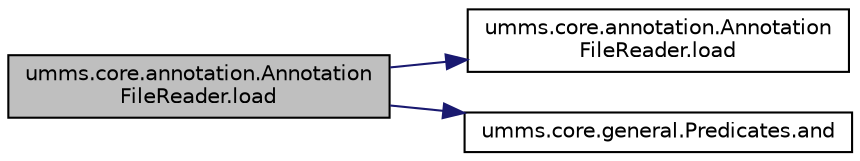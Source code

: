 digraph "umms.core.annotation.AnnotationFileReader.load"
{
  edge [fontname="Helvetica",fontsize="10",labelfontname="Helvetica",labelfontsize="10"];
  node [fontname="Helvetica",fontsize="10",shape=record];
  rankdir="LR";
  Node1 [label="umms.core.annotation.Annotation\lFileReader.load",height=0.2,width=0.4,color="black", fillcolor="grey75", style="filled" fontcolor="black"];
  Node1 -> Node2 [color="midnightblue",fontsize="10",style="solid",fontname="Helvetica"];
  Node2 [label="umms.core.annotation.Annotation\lFileReader.load",height=0.2,width=0.4,color="black", fillcolor="white", style="filled",URL="$classumms_1_1core_1_1annotation_1_1_annotation_file_reader.html#af94b7d17ba2177ba57de582643bccbd3"];
  Node1 -> Node3 [color="midnightblue",fontsize="10",style="solid",fontname="Helvetica"];
  Node3 [label="umms.core.general.Predicates.and",height=0.2,width=0.4,color="black", fillcolor="white", style="filled",URL="$classumms_1_1core_1_1general_1_1_predicates.html#a17c99470d5b64228a434369ae35bbc2a"];
}
